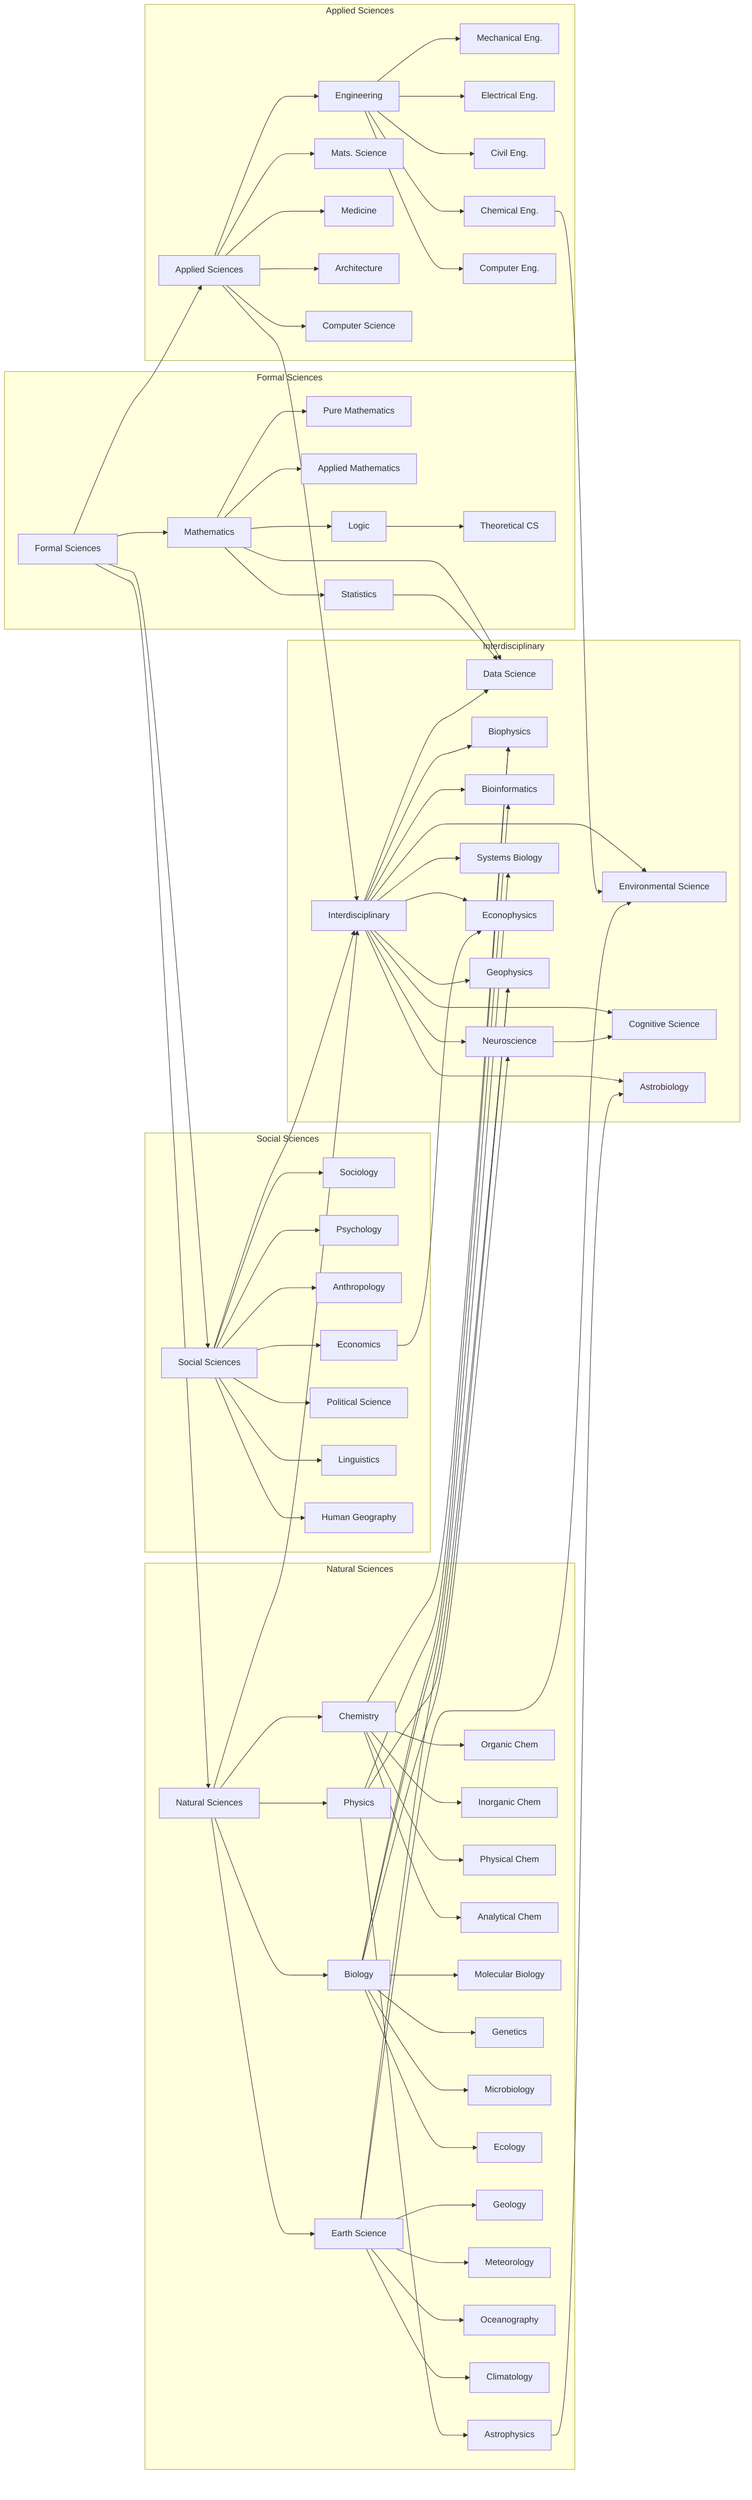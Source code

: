 flowchart LR
  %%—————— Formal Sciences ——————%%
  subgraph FS["Formal Sciences"]
    direction TB
    FS_ROOT[Formal Sciences]

    MATH[Mathematics]
    PURE_MATH[Pure Mathematics]
    APPL_MATH[Applied Mathematics]
    STAT[Statistics]
    LOGIC[Logic]
    TCS[Theoretical CS]

    FS_ROOT --> MATH
    MATH --> PURE_MATH
    MATH --> APPL_MATH
    MATH --> STAT
    MATH --> LOGIC
    LOGIC --> TCS
  end

  %%—————— Natural Sciences ——————%%
  subgraph NS["Natural Sciences"]
    direction TB
    NS_ROOT[Natural Sciences]

    PHYS[Physics]
    ASTRO[Astrophysics]
    CHEM[Chemistry]
    ORG_CHEM[Organic Chem]
    INORG_CHEM[Inorganic Chem]
    PHYSCHEM[Physical Chem]
    ANALYTIC[Analytical Chem]
    BIO[Biology]
    MOL_BIO[Molecular Biology]
    GEN[Genetics]
    MICRO[Microbiology]
    ECO[Ecology]
    EARTH[Earth Science]
    GEO[Geology]
    MET[Meteorology]
    OCEANO[Oceanography]
    CLIMO[Climatology]

    NS_ROOT --> PHYS
    PHYS --> ASTRO
    NS_ROOT --> CHEM
    CHEM --> ORG_CHEM
    CHEM --> INORG_CHEM
    CHEM --> PHYSCHEM
    CHEM --> ANALYTIC
    NS_ROOT --> BIO
    BIO --> MOL_BIO
    BIO --> GEN
    BIO --> MICRO
    BIO --> ECO
    NS_ROOT --> EARTH
    EARTH --> GEO
    EARTH --> MET
    EARTH --> OCEANO
    EARTH --> CLIMO
  end

  %%—————— Social Sciences ——————%%
  subgraph SS["Social Sciences"]
    direction TB
    SS_ROOT[Social Sciences]

    SOC[Sociology]
    PSY[Psychology]
    ANTH[Anthropology]
    ECON[Economics]
    POLSCI[Political Science]
    LING[Linguistics]
    HUM_GEO[Human Geography]

    SS_ROOT --> SOC
    SS_ROOT --> PSY
    SS_ROOT --> ANTH
    SS_ROOT --> ECON
    SS_ROOT --> POLSCI
    SS_ROOT --> LING
    SS_ROOT --> HUM_GEO
  end

  %%—————— Applied Sciences ——————%%
  subgraph AS["Applied Sciences"]
    direction TB
    AS_ROOT[Applied Sciences]

    ENG[Engineering]
    MECH_ENG[Mechanical Eng.]
    ELEC_ENG[Electrical Eng.]
    CIV_ENG[Civil Eng.]
    CHEM_ENG[Chemical Eng.]
    COMP_ENG[Computer Eng.]
    MATS[Mats. Science]
    MED[Medicine]
    ARCH[Architecture]
    COMP_SCI[Computer Science]

    AS_ROOT --> ENG
    ENG --> MECH_ENG
    ENG --> ELEC_ENG
    ENG --> CIV_ENG
    ENG --> CHEM_ENG
    ENG --> COMP_ENG

    AS_ROOT --> MATS
    AS_ROOT --> MED
    AS_ROOT --> ARCH
    AS_ROOT --> COMP_SCI
  end

  %%—————— Interdisciplinary ——————%%
  subgraph ID["Interdisciplinary"]
    direction TB
    ID_ROOT[Interdisciplinary]

    DATA_SCI[Data Science]
    ENV_SCI[Environmental Science]
    BIOPHYS[Biophysics]
    BIOINFO[Bioinformatics]
    NEURO[Neuroscience]
    COGSCI[Cognitive Science]
    SYSBIO[Systems Biology]
    ECONOPHYS[Econophysics]
    GEOPHYS[Geophysics]
    ASTROBIO[Astrobiology]

    %% core → interdisciplinary links
    STAT --> DATA_SCI
    MATH --> DATA_SCI
    ECON --> ECONOPHYS
    PHYS --> BIOPHYS
    CHEM --> BIOPHYS
    BIO  --> BIOINFO
    BIO  --> SYSBIO
    BIO  --> NEURO
    NEURO --> COGSCI
    PHYS --> GEOPHYS
    EARTH --> GEOPHYS
    EARTH --> ENV_SCI
    CHEM_ENG --> ENV_SCI
    ASTRO --> ASTROBIO

    ID_ROOT --> DATA_SCI
    ID_ROOT --> ENV_SCI
    ID_ROOT --> BIOPHYS
    ID_ROOT --> BIOINFO
    ID_ROOT --> NEURO
    ID_ROOT --> COGSCI
    ID_ROOT --> SYSBIO
    ID_ROOT --> ECONOPHYS
    ID_ROOT --> GEOPHYS
    ID_ROOT --> ASTROBIO
  end

  %%—————— Cross‐links between major buckets ——————%%
  FS_ROOT --> NS_ROOT
  FS_ROOT --> SS_ROOT
  FS_ROOT --> AS_ROOT
  NS_ROOT --> ID_ROOT
  SS_ROOT --> ID_ROOT
  AS_ROOT --> ID_ROOT
